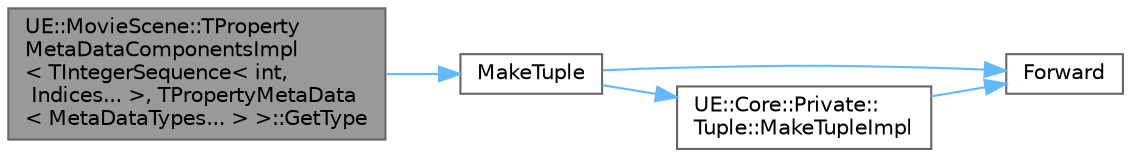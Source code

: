 digraph "UE::MovieScene::TPropertyMetaDataComponentsImpl&lt; TIntegerSequence&lt; int, Indices... &gt;, TPropertyMetaData&lt; MetaDataTypes... &gt; &gt;::GetType"
{
 // INTERACTIVE_SVG=YES
 // LATEX_PDF_SIZE
  bgcolor="transparent";
  edge [fontname=Helvetica,fontsize=10,labelfontname=Helvetica,labelfontsize=10];
  node [fontname=Helvetica,fontsize=10,shape=box,height=0.2,width=0.4];
  rankdir="LR";
  Node1 [id="Node000001",label="UE::MovieScene::TProperty\lMetaDataComponentsImpl\l\< TIntegerSequence\< int,\l Indices... \>, TPropertyMetaData\l\< MetaDataTypes... \> \>::GetType",height=0.2,width=0.4,color="gray40", fillcolor="grey60", style="filled", fontcolor="black",tooltip=" "];
  Node1 -> Node2 [id="edge1_Node000001_Node000002",color="steelblue1",style="solid",tooltip=" "];
  Node2 [id="Node000002",label="MakeTuple",height=0.2,width=0.4,color="grey40", fillcolor="white", style="filled",URL="$d2/d4f/Tuple_8h.html#a2a9da54b9388b07ef2ef490f10931f0b",tooltip="Makes a TTuple from some arguments."];
  Node2 -> Node3 [id="edge2_Node000002_Node000003",color="steelblue1",style="solid",tooltip=" "];
  Node3 [id="Node000003",label="Forward",height=0.2,width=0.4,color="grey40", fillcolor="white", style="filled",URL="$d4/d24/UnrealTemplate_8h.html#a68f280c1d561a8899a1e9e3ea8405d00",tooltip="Forward will cast a reference to an rvalue reference."];
  Node2 -> Node4 [id="edge3_Node000002_Node000004",color="steelblue1",style="solid",tooltip=" "];
  Node4 [id="Node000004",label="UE::Core::Private::\lTuple::MakeTupleImpl",height=0.2,width=0.4,color="grey40", fillcolor="white", style="filled",URL="$dc/d69/namespaceUE_1_1Core_1_1Private_1_1Tuple.html#ae7ba380c8b3433afdd2c1fb413152b62",tooltip=" "];
  Node4 -> Node3 [id="edge4_Node000004_Node000003",color="steelblue1",style="solid",tooltip=" "];
}
